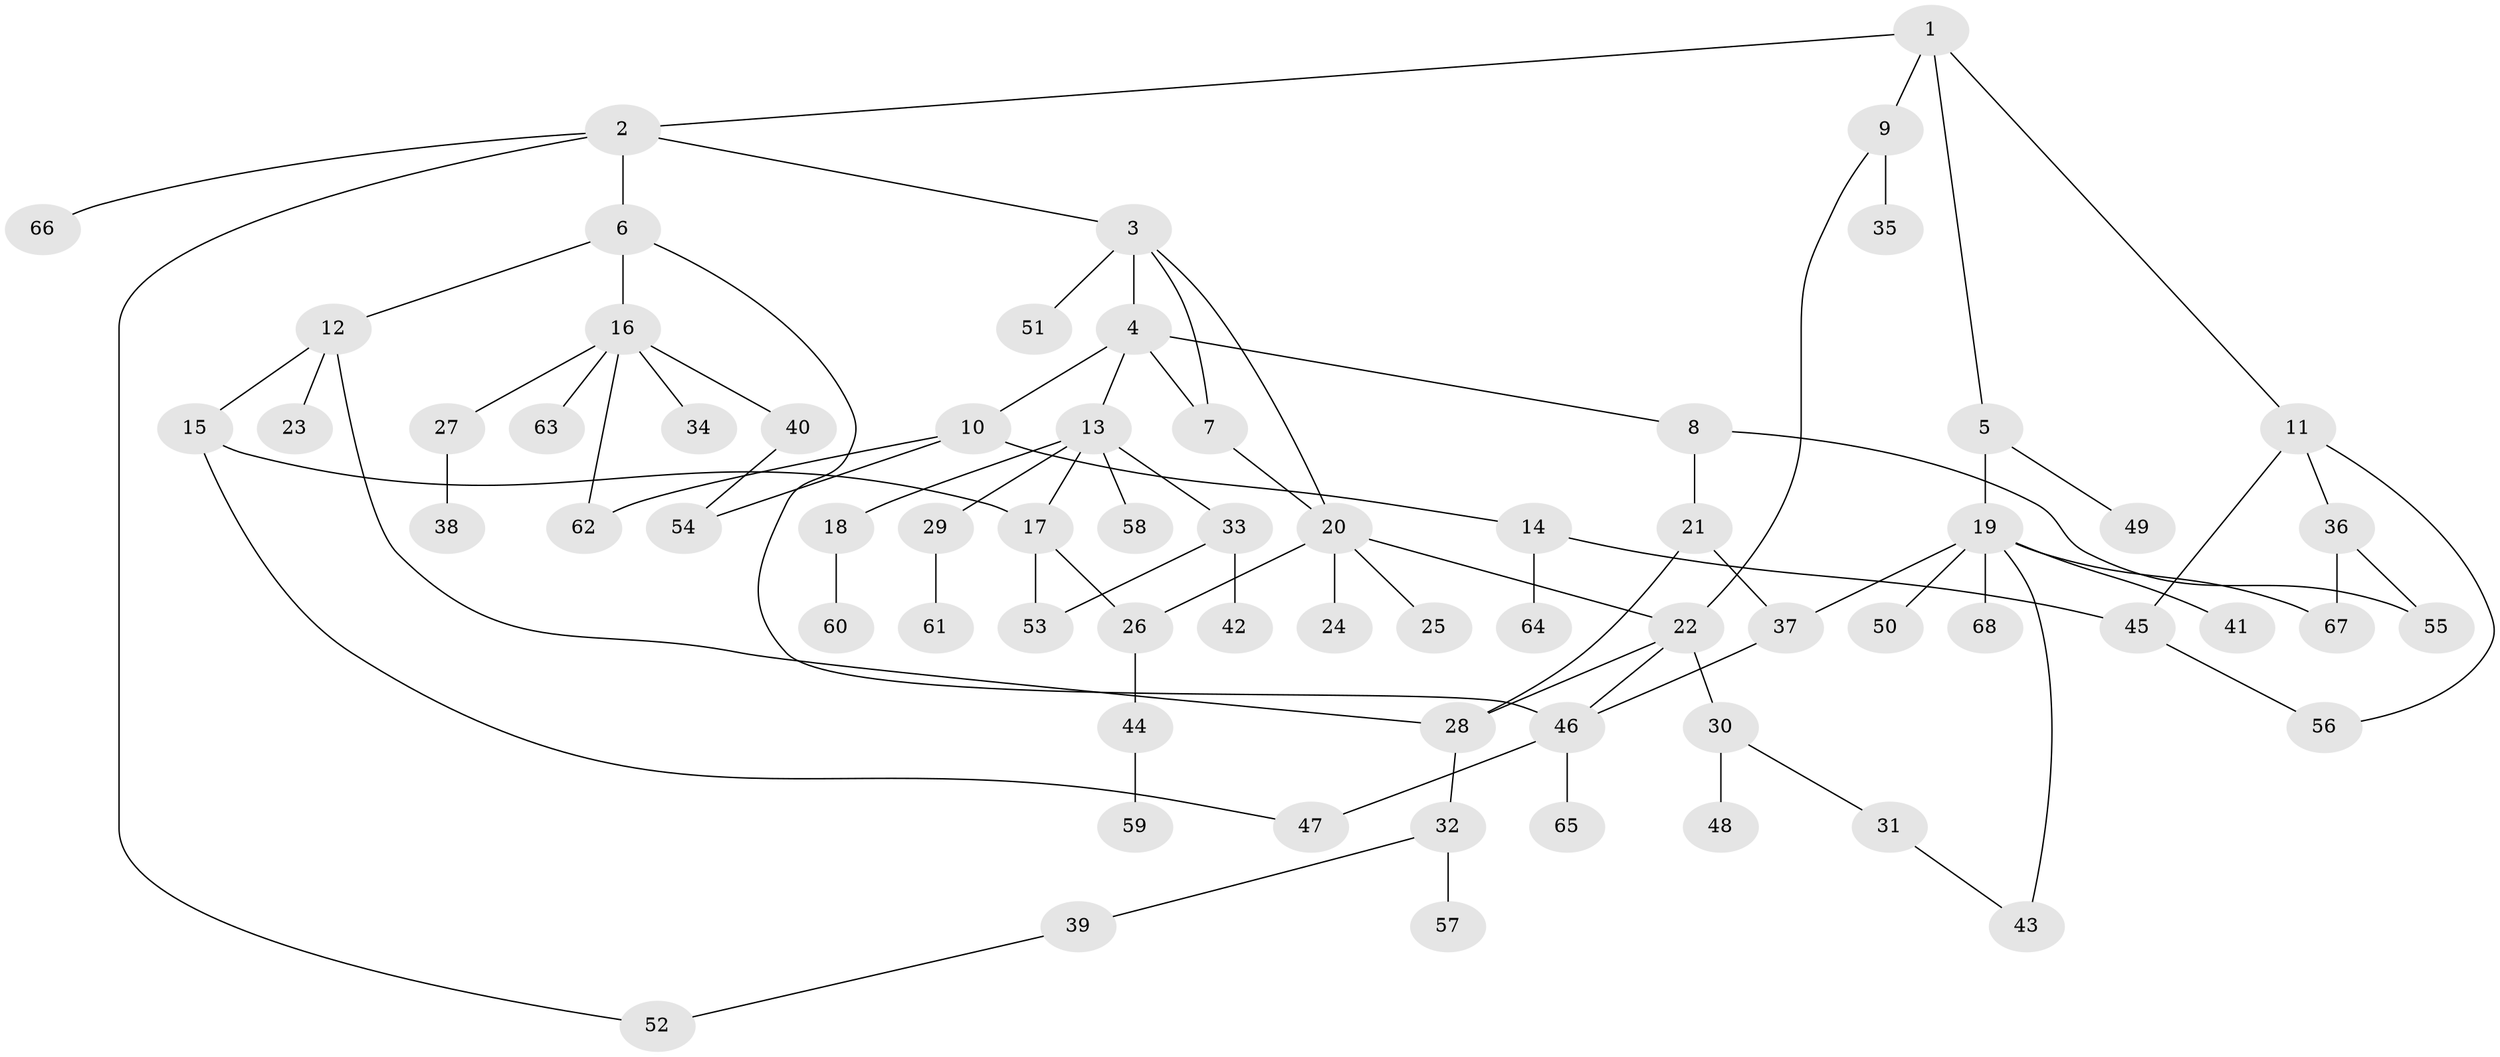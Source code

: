 // coarse degree distribution, {2: 0.25, 1: 0.6, 3: 0.05, 9: 0.05, 6: 0.05}
// Generated by graph-tools (version 1.1) at 2025/45/03/04/25 21:45:28]
// undirected, 68 vertices, 87 edges
graph export_dot {
graph [start="1"]
  node [color=gray90,style=filled];
  1;
  2;
  3;
  4;
  5;
  6;
  7;
  8;
  9;
  10;
  11;
  12;
  13;
  14;
  15;
  16;
  17;
  18;
  19;
  20;
  21;
  22;
  23;
  24;
  25;
  26;
  27;
  28;
  29;
  30;
  31;
  32;
  33;
  34;
  35;
  36;
  37;
  38;
  39;
  40;
  41;
  42;
  43;
  44;
  45;
  46;
  47;
  48;
  49;
  50;
  51;
  52;
  53;
  54;
  55;
  56;
  57;
  58;
  59;
  60;
  61;
  62;
  63;
  64;
  65;
  66;
  67;
  68;
  1 -- 2;
  1 -- 5;
  1 -- 9;
  1 -- 11;
  2 -- 3;
  2 -- 6;
  2 -- 52;
  2 -- 66;
  3 -- 4;
  3 -- 51;
  3 -- 20;
  3 -- 7;
  4 -- 7;
  4 -- 8;
  4 -- 10;
  4 -- 13;
  5 -- 19;
  5 -- 49;
  6 -- 12;
  6 -- 16;
  6 -- 46;
  7 -- 20;
  8 -- 21;
  8 -- 55;
  9 -- 35;
  9 -- 22;
  10 -- 14;
  10 -- 54;
  10 -- 62;
  11 -- 36;
  11 -- 56;
  11 -- 45;
  12 -- 15;
  12 -- 23;
  12 -- 28;
  13 -- 17;
  13 -- 18;
  13 -- 29;
  13 -- 33;
  13 -- 58;
  14 -- 45;
  14 -- 64;
  15 -- 47;
  15 -- 17;
  16 -- 27;
  16 -- 34;
  16 -- 40;
  16 -- 62;
  16 -- 63;
  17 -- 53;
  17 -- 26;
  18 -- 60;
  19 -- 37;
  19 -- 41;
  19 -- 43;
  19 -- 50;
  19 -- 67;
  19 -- 68;
  20 -- 22;
  20 -- 24;
  20 -- 25;
  20 -- 26;
  21 -- 37;
  21 -- 28;
  22 -- 30;
  22 -- 46;
  22 -- 28;
  26 -- 44;
  27 -- 38;
  28 -- 32;
  29 -- 61;
  30 -- 31;
  30 -- 48;
  31 -- 43;
  32 -- 39;
  32 -- 57;
  33 -- 42;
  33 -- 53;
  36 -- 55;
  36 -- 67;
  37 -- 46;
  39 -- 52;
  40 -- 54;
  44 -- 59;
  45 -- 56;
  46 -- 65;
  46 -- 47;
}
